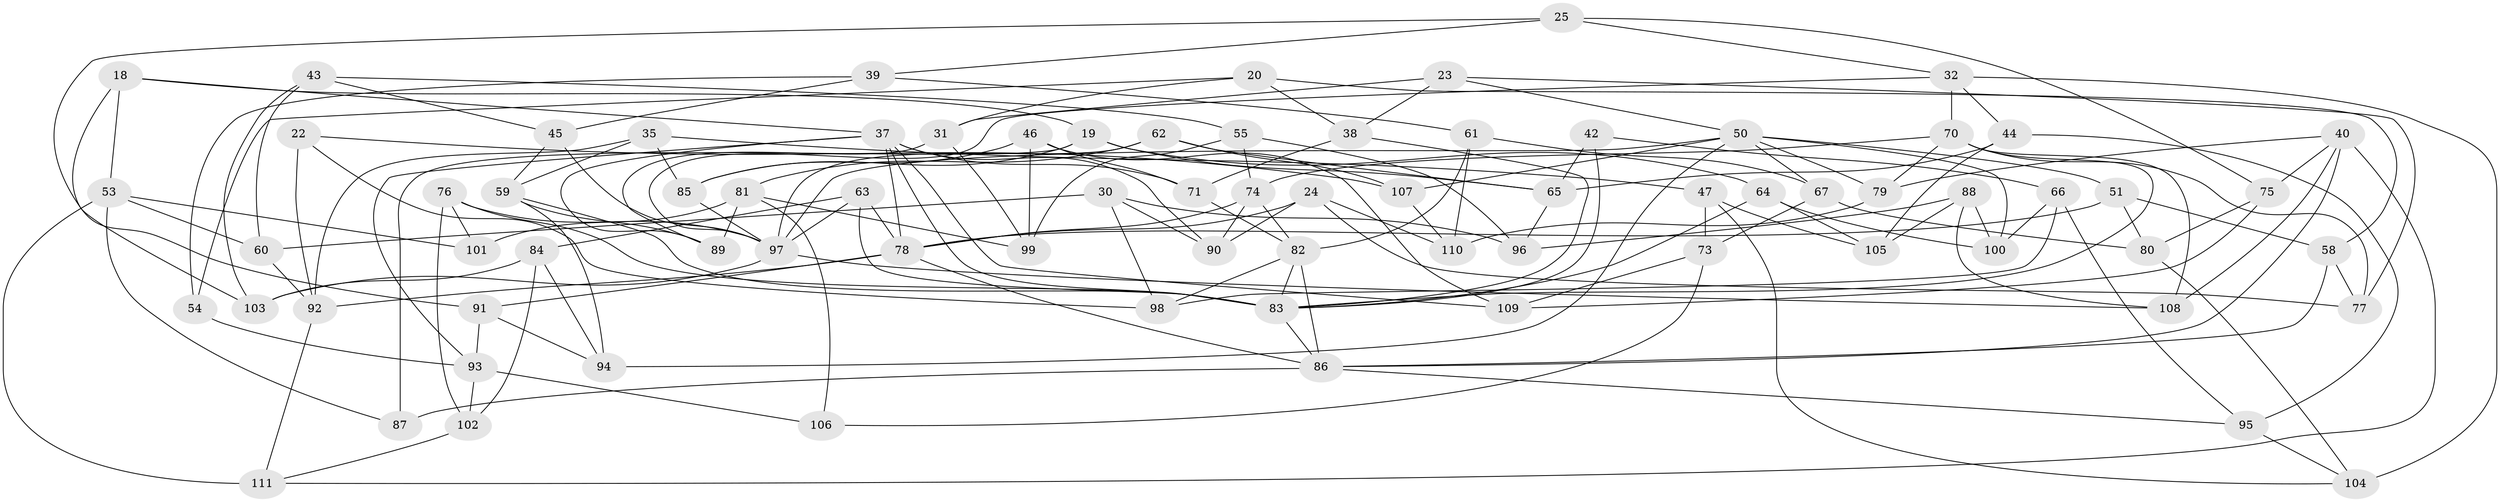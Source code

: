 // original degree distribution, {4: 1.0}
// Generated by graph-tools (version 1.1) at 2025/02/03/04/25 22:02:10]
// undirected, 77 vertices, 171 edges
graph export_dot {
graph [start="1"]
  node [color=gray90,style=filled];
  18;
  19 [super="+3"];
  20;
  22;
  23;
  24;
  25;
  30;
  31;
  32 [super="+5"];
  35;
  37 [super="+36"];
  38;
  39;
  40 [super="+11"];
  42;
  43;
  44;
  45;
  46;
  47;
  50 [super="+10+13"];
  51;
  53 [super="+4"];
  54;
  55;
  58;
  59 [super="+48"];
  60;
  61;
  62;
  63;
  64;
  65 [super="+16"];
  66;
  67;
  70 [super="+41"];
  71;
  73;
  74 [super="+49"];
  75;
  76;
  77;
  78 [super="+69"];
  79;
  80;
  81 [super="+29"];
  82 [super="+56"];
  83 [super="+8+21+34"];
  84;
  85;
  86 [super="+72"];
  87;
  88;
  89 [super="+12"];
  90;
  91;
  92 [super="+7"];
  93 [super="+14"];
  94;
  95;
  96;
  97 [super="+68"];
  98;
  99;
  100;
  101;
  102;
  103;
  104;
  105;
  106;
  107;
  108 [super="+52"];
  109;
  110;
  111;
  18 -- 19;
  18 -- 103;
  18 -- 53;
  18 -- 37;
  19 -- 87 [weight=2];
  19 -- 85;
  19 -- 64;
  19 -- 65;
  20 -- 54;
  20 -- 31;
  20 -- 58;
  20 -- 38;
  22 -- 92 [weight=2];
  22 -- 107;
  22 -- 98;
  23 -- 38;
  23 -- 31;
  23 -- 77;
  23 -- 50;
  24 -- 77;
  24 -- 110;
  24 -- 90;
  24 -- 78;
  25 -- 91;
  25 -- 39;
  25 -- 75;
  25 -- 32;
  30 -- 96;
  30 -- 98;
  30 -- 60;
  30 -- 90;
  31 -- 89;
  31 -- 99;
  32 -- 44;
  32 -- 104;
  32 -- 70 [weight=2];
  32 -- 97;
  35 -- 59;
  35 -- 85;
  35 -- 47;
  35 -- 92;
  37 -- 83;
  37 -- 89 [weight=2];
  37 -- 71;
  37 -- 109;
  37 -- 78 [weight=2];
  37 -- 90;
  37 -- 93;
  38 -- 83;
  38 -- 71;
  39 -- 61;
  39 -- 45;
  39 -- 54;
  40 -- 79;
  40 -- 108 [weight=2];
  40 -- 75;
  40 -- 86;
  40 -- 111;
  42 -- 65 [weight=2];
  42 -- 66;
  42 -- 83;
  43 -- 60;
  43 -- 55;
  43 -- 45;
  43 -- 103;
  44 -- 95;
  44 -- 65;
  44 -- 105;
  45 -- 97;
  45 -- 59;
  46 -- 99;
  46 -- 85;
  46 -- 71;
  46 -- 109;
  47 -- 104;
  47 -- 105;
  47 -- 73;
  50 -- 51;
  50 -- 100;
  50 -- 94;
  50 -- 67;
  50 -- 107;
  50 -- 79;
  50 -- 97;
  51 -- 58;
  51 -- 80;
  51 -- 78;
  53 -- 87;
  53 -- 101 [weight=2];
  53 -- 111;
  53 -- 60;
  54 -- 93 [weight=2];
  55 -- 96;
  55 -- 99;
  55 -- 74;
  58 -- 77;
  58 -- 86;
  59 -- 94;
  59 -- 89 [weight=2];
  59 -- 83;
  60 -- 92;
  61 -- 67;
  61 -- 110;
  61 -- 82;
  62 -- 81;
  62 -- 65;
  62 -- 107;
  62 -- 97;
  63 -- 84;
  63 -- 83;
  63 -- 97;
  63 -- 78;
  64 -- 100;
  64 -- 105;
  64 -- 83;
  65 -- 96;
  66 -- 95;
  66 -- 98;
  66 -- 100;
  67 -- 80;
  67 -- 73;
  70 -- 77;
  70 -- 83 [weight=2];
  70 -- 74;
  70 -- 79;
  70 -- 108;
  71 -- 82;
  73 -- 109;
  73 -- 106;
  74 -- 78 [weight=2];
  74 -- 90;
  74 -- 82;
  75 -- 80;
  75 -- 109;
  76 -- 97;
  76 -- 101;
  76 -- 102;
  76 -- 83;
  78 -- 86;
  78 -- 91;
  78 -- 92;
  79 -- 110;
  80 -- 104;
  81 -- 106 [weight=2];
  81 -- 99;
  81 -- 101;
  81 -- 89;
  82 -- 98;
  82 -- 86 [weight=3];
  82 -- 83;
  83 -- 86 [weight=2];
  84 -- 94;
  84 -- 102;
  84 -- 103;
  85 -- 97;
  86 -- 87;
  86 -- 95;
  88 -- 100;
  88 -- 108;
  88 -- 105;
  88 -- 96;
  91 -- 94;
  91 -- 93;
  92 -- 111;
  93 -- 106;
  93 -- 102;
  95 -- 104;
  97 -- 103;
  97 -- 108 [weight=2];
  102 -- 111;
  107 -- 110;
}
